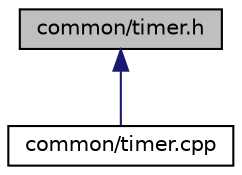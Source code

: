 digraph "common/timer.h"
{
  edge [fontname="Helvetica",fontsize="10",labelfontname="Helvetica",labelfontsize="10"];
  node [fontname="Helvetica",fontsize="10",shape=record];
  Node9 [label="common/timer.h",height=0.2,width=0.4,color="black", fillcolor="grey75", style="filled", fontcolor="black"];
  Node9 -> Node10 [dir="back",color="midnightblue",fontsize="10",style="solid",fontname="Helvetica"];
  Node10 [label="common/timer.cpp",height=0.2,width=0.4,color="black", fillcolor="white", style="filled",URL="$common_2timer_8cpp.html",tooltip="Utilities to simplify profiling. "];
}
